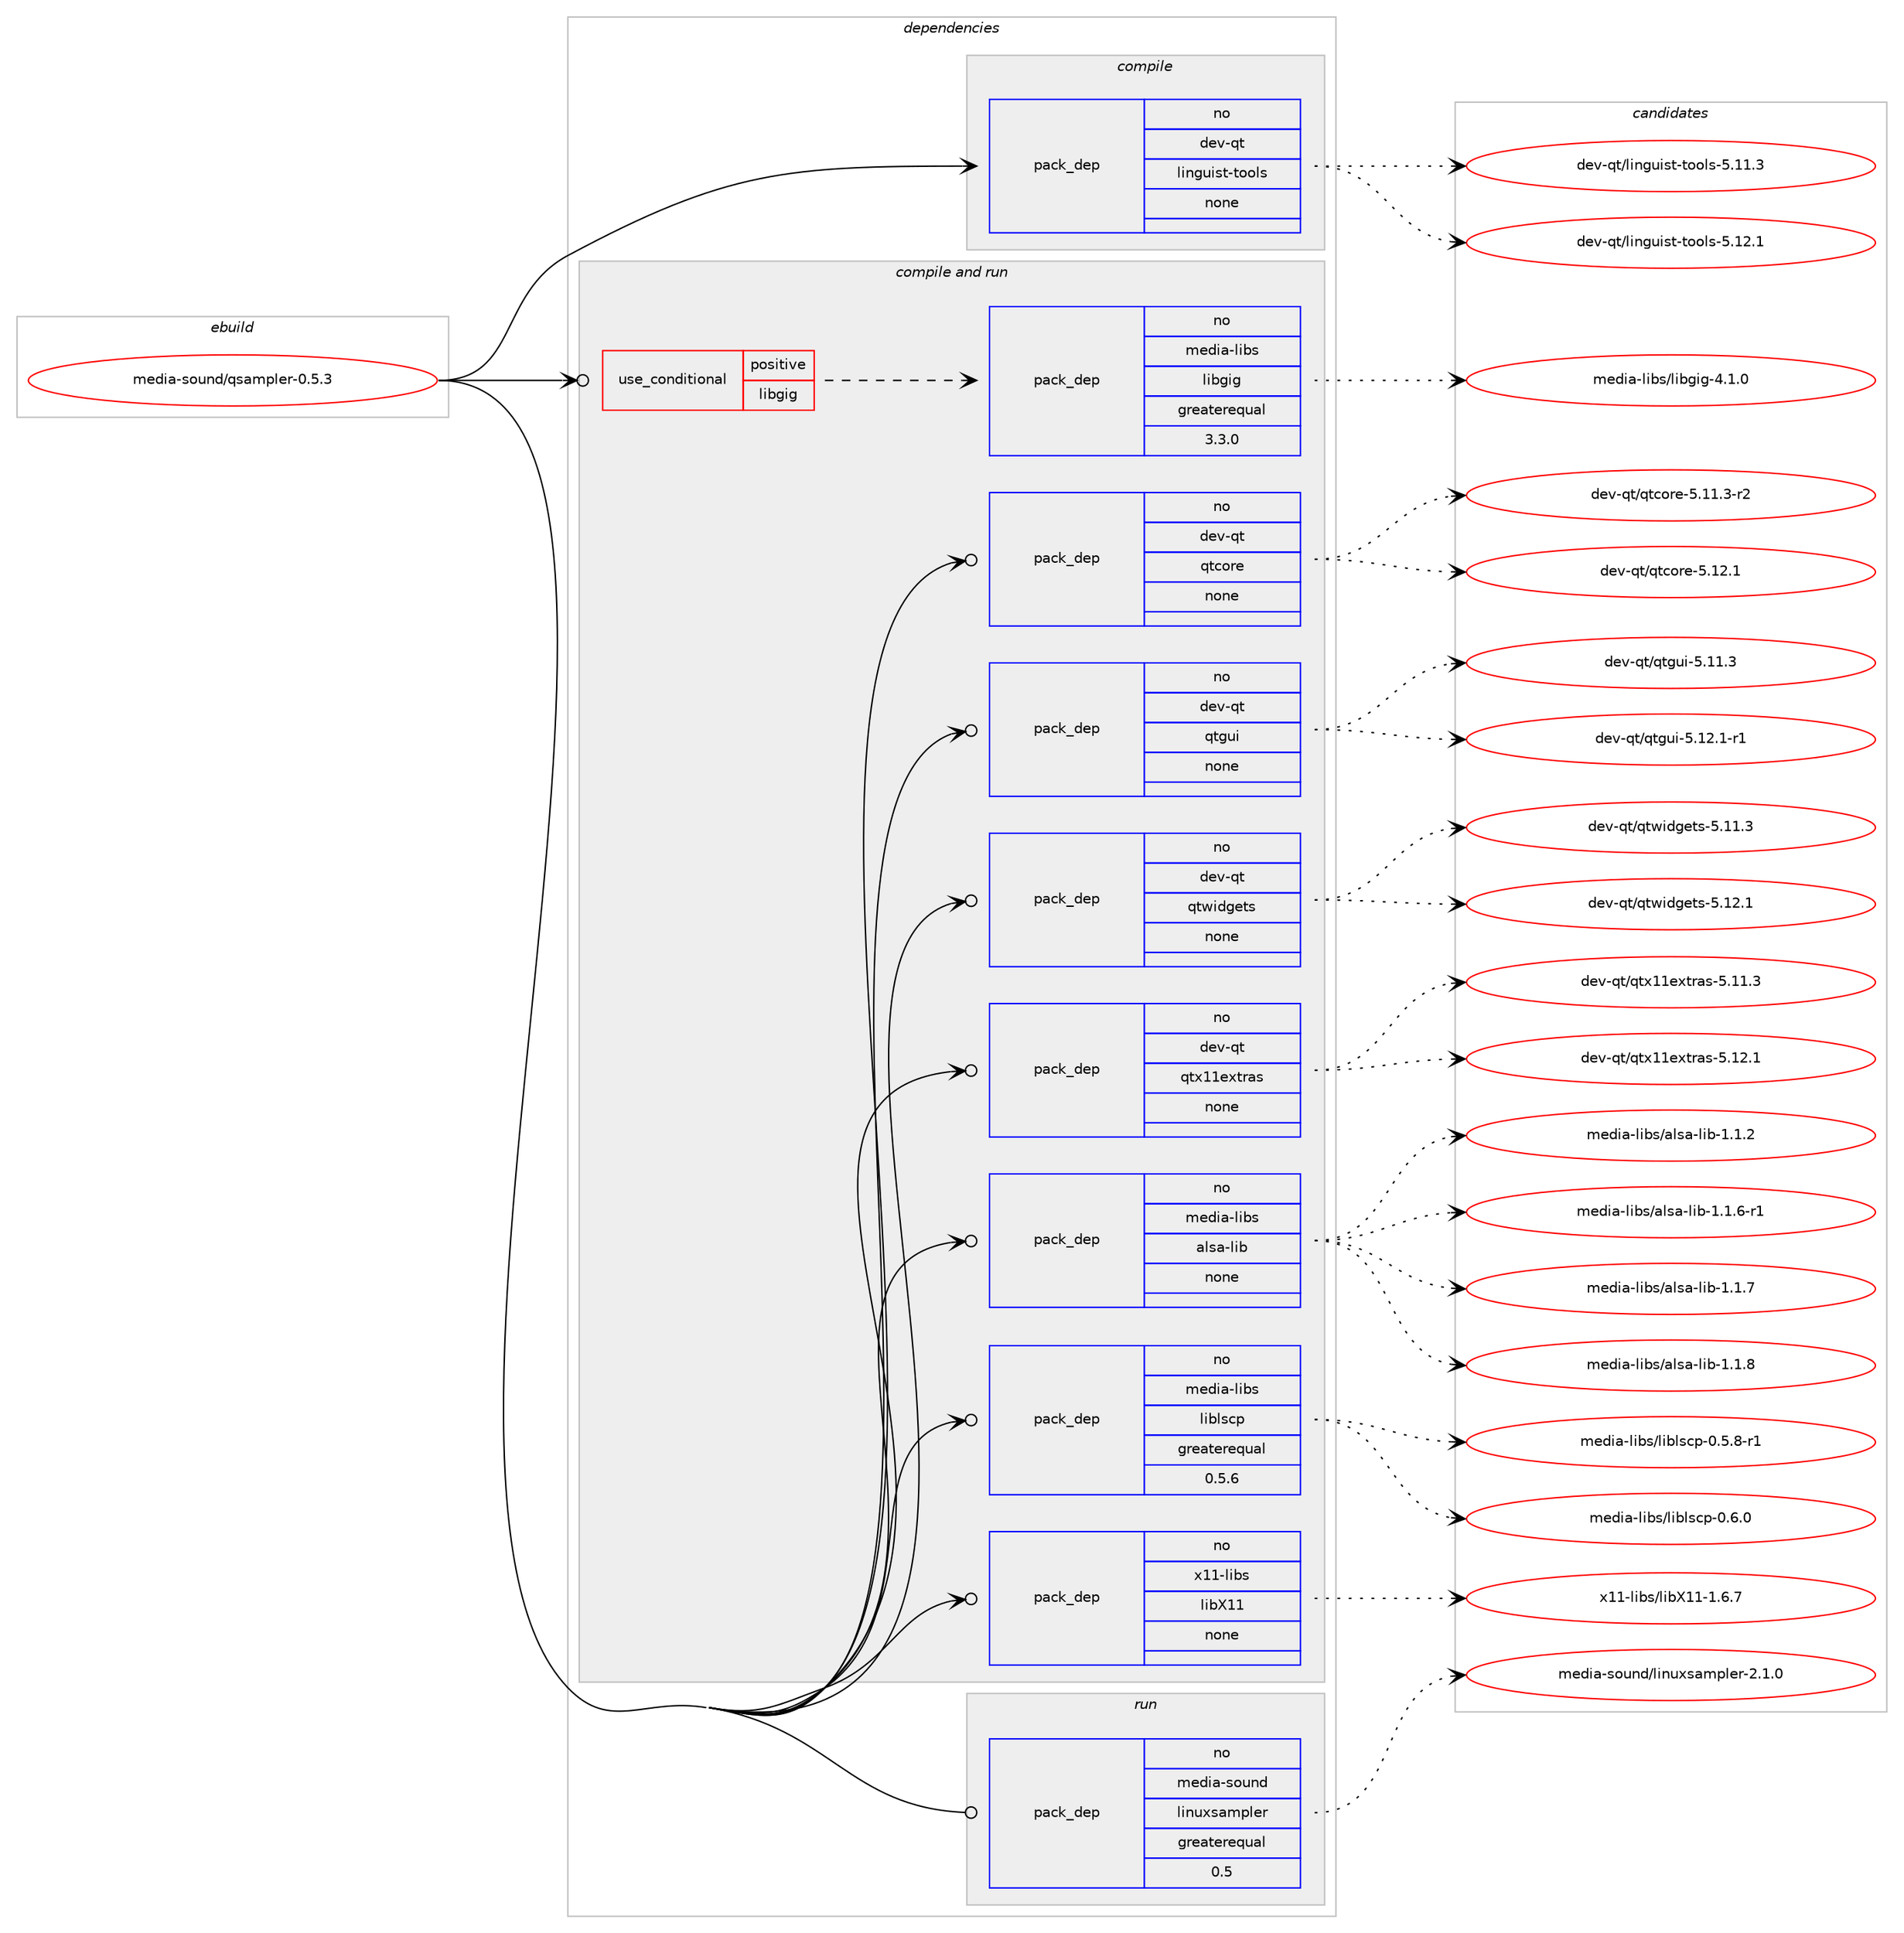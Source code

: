 digraph prolog {

# *************
# Graph options
# *************

newrank=true;
concentrate=true;
compound=true;
graph [rankdir=LR,fontname=Helvetica,fontsize=10,ranksep=1.5];#, ranksep=2.5, nodesep=0.2];
edge  [arrowhead=vee];
node  [fontname=Helvetica,fontsize=10];

# **********
# The ebuild
# **********

subgraph cluster_leftcol {
color=gray;
rank=same;
label=<<i>ebuild</i>>;
id [label="media-sound/qsampler-0.5.3", color=red, width=4, href="../media-sound/qsampler-0.5.3.svg"];
}

# ****************
# The dependencies
# ****************

subgraph cluster_midcol {
color=gray;
label=<<i>dependencies</i>>;
subgraph cluster_compile {
fillcolor="#eeeeee";
style=filled;
label=<<i>compile</i>>;
subgraph pack1165510 {
dependency1629937 [label=<<TABLE BORDER="0" CELLBORDER="1" CELLSPACING="0" CELLPADDING="4" WIDTH="220"><TR><TD ROWSPAN="6" CELLPADDING="30">pack_dep</TD></TR><TR><TD WIDTH="110">no</TD></TR><TR><TD>dev-qt</TD></TR><TR><TD>linguist-tools</TD></TR><TR><TD>none</TD></TR><TR><TD></TD></TR></TABLE>>, shape=none, color=blue];
}
id:e -> dependency1629937:w [weight=20,style="solid",arrowhead="vee"];
}
subgraph cluster_compileandrun {
fillcolor="#eeeeee";
style=filled;
label=<<i>compile and run</i>>;
subgraph cond438109 {
dependency1629938 [label=<<TABLE BORDER="0" CELLBORDER="1" CELLSPACING="0" CELLPADDING="4"><TR><TD ROWSPAN="3" CELLPADDING="10">use_conditional</TD></TR><TR><TD>positive</TD></TR><TR><TD>libgig</TD></TR></TABLE>>, shape=none, color=red];
subgraph pack1165511 {
dependency1629939 [label=<<TABLE BORDER="0" CELLBORDER="1" CELLSPACING="0" CELLPADDING="4" WIDTH="220"><TR><TD ROWSPAN="6" CELLPADDING="30">pack_dep</TD></TR><TR><TD WIDTH="110">no</TD></TR><TR><TD>media-libs</TD></TR><TR><TD>libgig</TD></TR><TR><TD>greaterequal</TD></TR><TR><TD>3.3.0</TD></TR></TABLE>>, shape=none, color=blue];
}
dependency1629938:e -> dependency1629939:w [weight=20,style="dashed",arrowhead="vee"];
}
id:e -> dependency1629938:w [weight=20,style="solid",arrowhead="odotvee"];
subgraph pack1165512 {
dependency1629940 [label=<<TABLE BORDER="0" CELLBORDER="1" CELLSPACING="0" CELLPADDING="4" WIDTH="220"><TR><TD ROWSPAN="6" CELLPADDING="30">pack_dep</TD></TR><TR><TD WIDTH="110">no</TD></TR><TR><TD>dev-qt</TD></TR><TR><TD>qtcore</TD></TR><TR><TD>none</TD></TR><TR><TD></TD></TR></TABLE>>, shape=none, color=blue];
}
id:e -> dependency1629940:w [weight=20,style="solid",arrowhead="odotvee"];
subgraph pack1165513 {
dependency1629941 [label=<<TABLE BORDER="0" CELLBORDER="1" CELLSPACING="0" CELLPADDING="4" WIDTH="220"><TR><TD ROWSPAN="6" CELLPADDING="30">pack_dep</TD></TR><TR><TD WIDTH="110">no</TD></TR><TR><TD>dev-qt</TD></TR><TR><TD>qtgui</TD></TR><TR><TD>none</TD></TR><TR><TD></TD></TR></TABLE>>, shape=none, color=blue];
}
id:e -> dependency1629941:w [weight=20,style="solid",arrowhead="odotvee"];
subgraph pack1165514 {
dependency1629942 [label=<<TABLE BORDER="0" CELLBORDER="1" CELLSPACING="0" CELLPADDING="4" WIDTH="220"><TR><TD ROWSPAN="6" CELLPADDING="30">pack_dep</TD></TR><TR><TD WIDTH="110">no</TD></TR><TR><TD>dev-qt</TD></TR><TR><TD>qtwidgets</TD></TR><TR><TD>none</TD></TR><TR><TD></TD></TR></TABLE>>, shape=none, color=blue];
}
id:e -> dependency1629942:w [weight=20,style="solid",arrowhead="odotvee"];
subgraph pack1165515 {
dependency1629943 [label=<<TABLE BORDER="0" CELLBORDER="1" CELLSPACING="0" CELLPADDING="4" WIDTH="220"><TR><TD ROWSPAN="6" CELLPADDING="30">pack_dep</TD></TR><TR><TD WIDTH="110">no</TD></TR><TR><TD>dev-qt</TD></TR><TR><TD>qtx11extras</TD></TR><TR><TD>none</TD></TR><TR><TD></TD></TR></TABLE>>, shape=none, color=blue];
}
id:e -> dependency1629943:w [weight=20,style="solid",arrowhead="odotvee"];
subgraph pack1165516 {
dependency1629944 [label=<<TABLE BORDER="0" CELLBORDER="1" CELLSPACING="0" CELLPADDING="4" WIDTH="220"><TR><TD ROWSPAN="6" CELLPADDING="30">pack_dep</TD></TR><TR><TD WIDTH="110">no</TD></TR><TR><TD>media-libs</TD></TR><TR><TD>alsa-lib</TD></TR><TR><TD>none</TD></TR><TR><TD></TD></TR></TABLE>>, shape=none, color=blue];
}
id:e -> dependency1629944:w [weight=20,style="solid",arrowhead="odotvee"];
subgraph pack1165517 {
dependency1629945 [label=<<TABLE BORDER="0" CELLBORDER="1" CELLSPACING="0" CELLPADDING="4" WIDTH="220"><TR><TD ROWSPAN="6" CELLPADDING="30">pack_dep</TD></TR><TR><TD WIDTH="110">no</TD></TR><TR><TD>media-libs</TD></TR><TR><TD>liblscp</TD></TR><TR><TD>greaterequal</TD></TR><TR><TD>0.5.6</TD></TR></TABLE>>, shape=none, color=blue];
}
id:e -> dependency1629945:w [weight=20,style="solid",arrowhead="odotvee"];
subgraph pack1165518 {
dependency1629946 [label=<<TABLE BORDER="0" CELLBORDER="1" CELLSPACING="0" CELLPADDING="4" WIDTH="220"><TR><TD ROWSPAN="6" CELLPADDING="30">pack_dep</TD></TR><TR><TD WIDTH="110">no</TD></TR><TR><TD>x11-libs</TD></TR><TR><TD>libX11</TD></TR><TR><TD>none</TD></TR><TR><TD></TD></TR></TABLE>>, shape=none, color=blue];
}
id:e -> dependency1629946:w [weight=20,style="solid",arrowhead="odotvee"];
}
subgraph cluster_run {
fillcolor="#eeeeee";
style=filled;
label=<<i>run</i>>;
subgraph pack1165519 {
dependency1629947 [label=<<TABLE BORDER="0" CELLBORDER="1" CELLSPACING="0" CELLPADDING="4" WIDTH="220"><TR><TD ROWSPAN="6" CELLPADDING="30">pack_dep</TD></TR><TR><TD WIDTH="110">no</TD></TR><TR><TD>media-sound</TD></TR><TR><TD>linuxsampler</TD></TR><TR><TD>greaterequal</TD></TR><TR><TD>0.5</TD></TR></TABLE>>, shape=none, color=blue];
}
id:e -> dependency1629947:w [weight=20,style="solid",arrowhead="odot"];
}
}

# **************
# The candidates
# **************

subgraph cluster_choices {
rank=same;
color=gray;
label=<<i>candidates</i>>;

subgraph choice1165510 {
color=black;
nodesep=1;
choice10010111845113116471081051101031171051151164511611111110811545534649494651 [label="dev-qt/linguist-tools-5.11.3", color=red, width=4,href="../dev-qt/linguist-tools-5.11.3.svg"];
choice10010111845113116471081051101031171051151164511611111110811545534649504649 [label="dev-qt/linguist-tools-5.12.1", color=red, width=4,href="../dev-qt/linguist-tools-5.12.1.svg"];
dependency1629937:e -> choice10010111845113116471081051101031171051151164511611111110811545534649494651:w [style=dotted,weight="100"];
dependency1629937:e -> choice10010111845113116471081051101031171051151164511611111110811545534649504649:w [style=dotted,weight="100"];
}
subgraph choice1165511 {
color=black;
nodesep=1;
choice1091011001059745108105981154710810598103105103455246494648 [label="media-libs/libgig-4.1.0", color=red, width=4,href="../media-libs/libgig-4.1.0.svg"];
dependency1629939:e -> choice1091011001059745108105981154710810598103105103455246494648:w [style=dotted,weight="100"];
}
subgraph choice1165512 {
color=black;
nodesep=1;
choice100101118451131164711311699111114101455346494946514511450 [label="dev-qt/qtcore-5.11.3-r2", color=red, width=4,href="../dev-qt/qtcore-5.11.3-r2.svg"];
choice10010111845113116471131169911111410145534649504649 [label="dev-qt/qtcore-5.12.1", color=red, width=4,href="../dev-qt/qtcore-5.12.1.svg"];
dependency1629940:e -> choice100101118451131164711311699111114101455346494946514511450:w [style=dotted,weight="100"];
dependency1629940:e -> choice10010111845113116471131169911111410145534649504649:w [style=dotted,weight="100"];
}
subgraph choice1165513 {
color=black;
nodesep=1;
choice100101118451131164711311610311710545534649494651 [label="dev-qt/qtgui-5.11.3", color=red, width=4,href="../dev-qt/qtgui-5.11.3.svg"];
choice1001011184511311647113116103117105455346495046494511449 [label="dev-qt/qtgui-5.12.1-r1", color=red, width=4,href="../dev-qt/qtgui-5.12.1-r1.svg"];
dependency1629941:e -> choice100101118451131164711311610311710545534649494651:w [style=dotted,weight="100"];
dependency1629941:e -> choice1001011184511311647113116103117105455346495046494511449:w [style=dotted,weight="100"];
}
subgraph choice1165514 {
color=black;
nodesep=1;
choice100101118451131164711311611910510010310111611545534649494651 [label="dev-qt/qtwidgets-5.11.3", color=red, width=4,href="../dev-qt/qtwidgets-5.11.3.svg"];
choice100101118451131164711311611910510010310111611545534649504649 [label="dev-qt/qtwidgets-5.12.1", color=red, width=4,href="../dev-qt/qtwidgets-5.12.1.svg"];
dependency1629942:e -> choice100101118451131164711311611910510010310111611545534649494651:w [style=dotted,weight="100"];
dependency1629942:e -> choice100101118451131164711311611910510010310111611545534649504649:w [style=dotted,weight="100"];
}
subgraph choice1165515 {
color=black;
nodesep=1;
choice100101118451131164711311612049491011201161149711545534649494651 [label="dev-qt/qtx11extras-5.11.3", color=red, width=4,href="../dev-qt/qtx11extras-5.11.3.svg"];
choice100101118451131164711311612049491011201161149711545534649504649 [label="dev-qt/qtx11extras-5.12.1", color=red, width=4,href="../dev-qt/qtx11extras-5.12.1.svg"];
dependency1629943:e -> choice100101118451131164711311612049491011201161149711545534649494651:w [style=dotted,weight="100"];
dependency1629943:e -> choice100101118451131164711311612049491011201161149711545534649504649:w [style=dotted,weight="100"];
}
subgraph choice1165516 {
color=black;
nodesep=1;
choice1091011001059745108105981154797108115974510810598454946494650 [label="media-libs/alsa-lib-1.1.2", color=red, width=4,href="../media-libs/alsa-lib-1.1.2.svg"];
choice10910110010597451081059811547971081159745108105984549464946544511449 [label="media-libs/alsa-lib-1.1.6-r1", color=red, width=4,href="../media-libs/alsa-lib-1.1.6-r1.svg"];
choice1091011001059745108105981154797108115974510810598454946494655 [label="media-libs/alsa-lib-1.1.7", color=red, width=4,href="../media-libs/alsa-lib-1.1.7.svg"];
choice1091011001059745108105981154797108115974510810598454946494656 [label="media-libs/alsa-lib-1.1.8", color=red, width=4,href="../media-libs/alsa-lib-1.1.8.svg"];
dependency1629944:e -> choice1091011001059745108105981154797108115974510810598454946494650:w [style=dotted,weight="100"];
dependency1629944:e -> choice10910110010597451081059811547971081159745108105984549464946544511449:w [style=dotted,weight="100"];
dependency1629944:e -> choice1091011001059745108105981154797108115974510810598454946494655:w [style=dotted,weight="100"];
dependency1629944:e -> choice1091011001059745108105981154797108115974510810598454946494656:w [style=dotted,weight="100"];
}
subgraph choice1165517 {
color=black;
nodesep=1;
choice1091011001059745108105981154710810598108115991124548465346564511449 [label="media-libs/liblscp-0.5.8-r1", color=red, width=4,href="../media-libs/liblscp-0.5.8-r1.svg"];
choice109101100105974510810598115471081059810811599112454846544648 [label="media-libs/liblscp-0.6.0", color=red, width=4,href="../media-libs/liblscp-0.6.0.svg"];
dependency1629945:e -> choice1091011001059745108105981154710810598108115991124548465346564511449:w [style=dotted,weight="100"];
dependency1629945:e -> choice109101100105974510810598115471081059810811599112454846544648:w [style=dotted,weight="100"];
}
subgraph choice1165518 {
color=black;
nodesep=1;
choice120494945108105981154710810598884949454946544655 [label="x11-libs/libX11-1.6.7", color=red, width=4,href="../x11-libs/libX11-1.6.7.svg"];
dependency1629946:e -> choice120494945108105981154710810598884949454946544655:w [style=dotted,weight="100"];
}
subgraph choice1165519 {
color=black;
nodesep=1;
choice10910110010597451151111171101004710810511011712011597109112108101114455046494648 [label="media-sound/linuxsampler-2.1.0", color=red, width=4,href="../media-sound/linuxsampler-2.1.0.svg"];
dependency1629947:e -> choice10910110010597451151111171101004710810511011712011597109112108101114455046494648:w [style=dotted,weight="100"];
}
}

}
